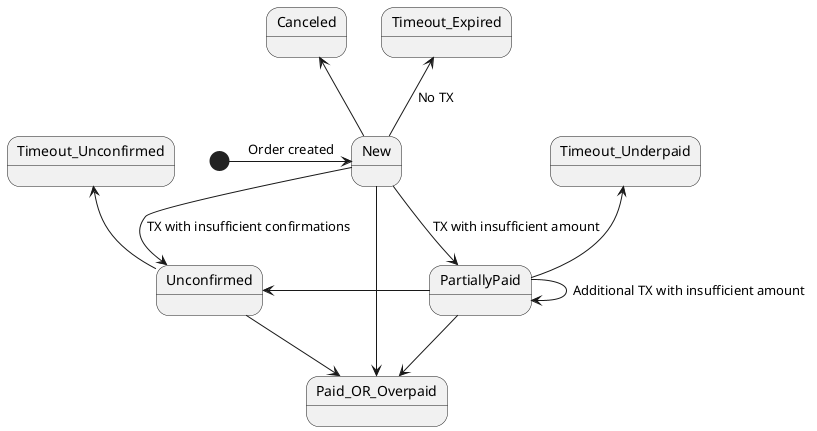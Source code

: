 @startuml
[*] -> New : Order created
New -up-> Timeout_Expired : No TX
New -up-> Canceled
New -down-> PartiallyPaid : TX with insufficient amount
New -down-> Unconfirmed : TX with insufficient confirmations
New -> Paid_OR_Overpaid
Unconfirmed -down-> Paid_OR_Overpaid
Unconfirmed -up-> Timeout_Unconfirmed
PartiallyPaid -up-> Timeout_Underpaid
PartiallyPaid -down-> Paid_OR_Overpaid
PartiallyPaid -> PartiallyPaid : Additional TX with insufficient amount
PartiallyPaid -left-> Unconfirmed
@enduml